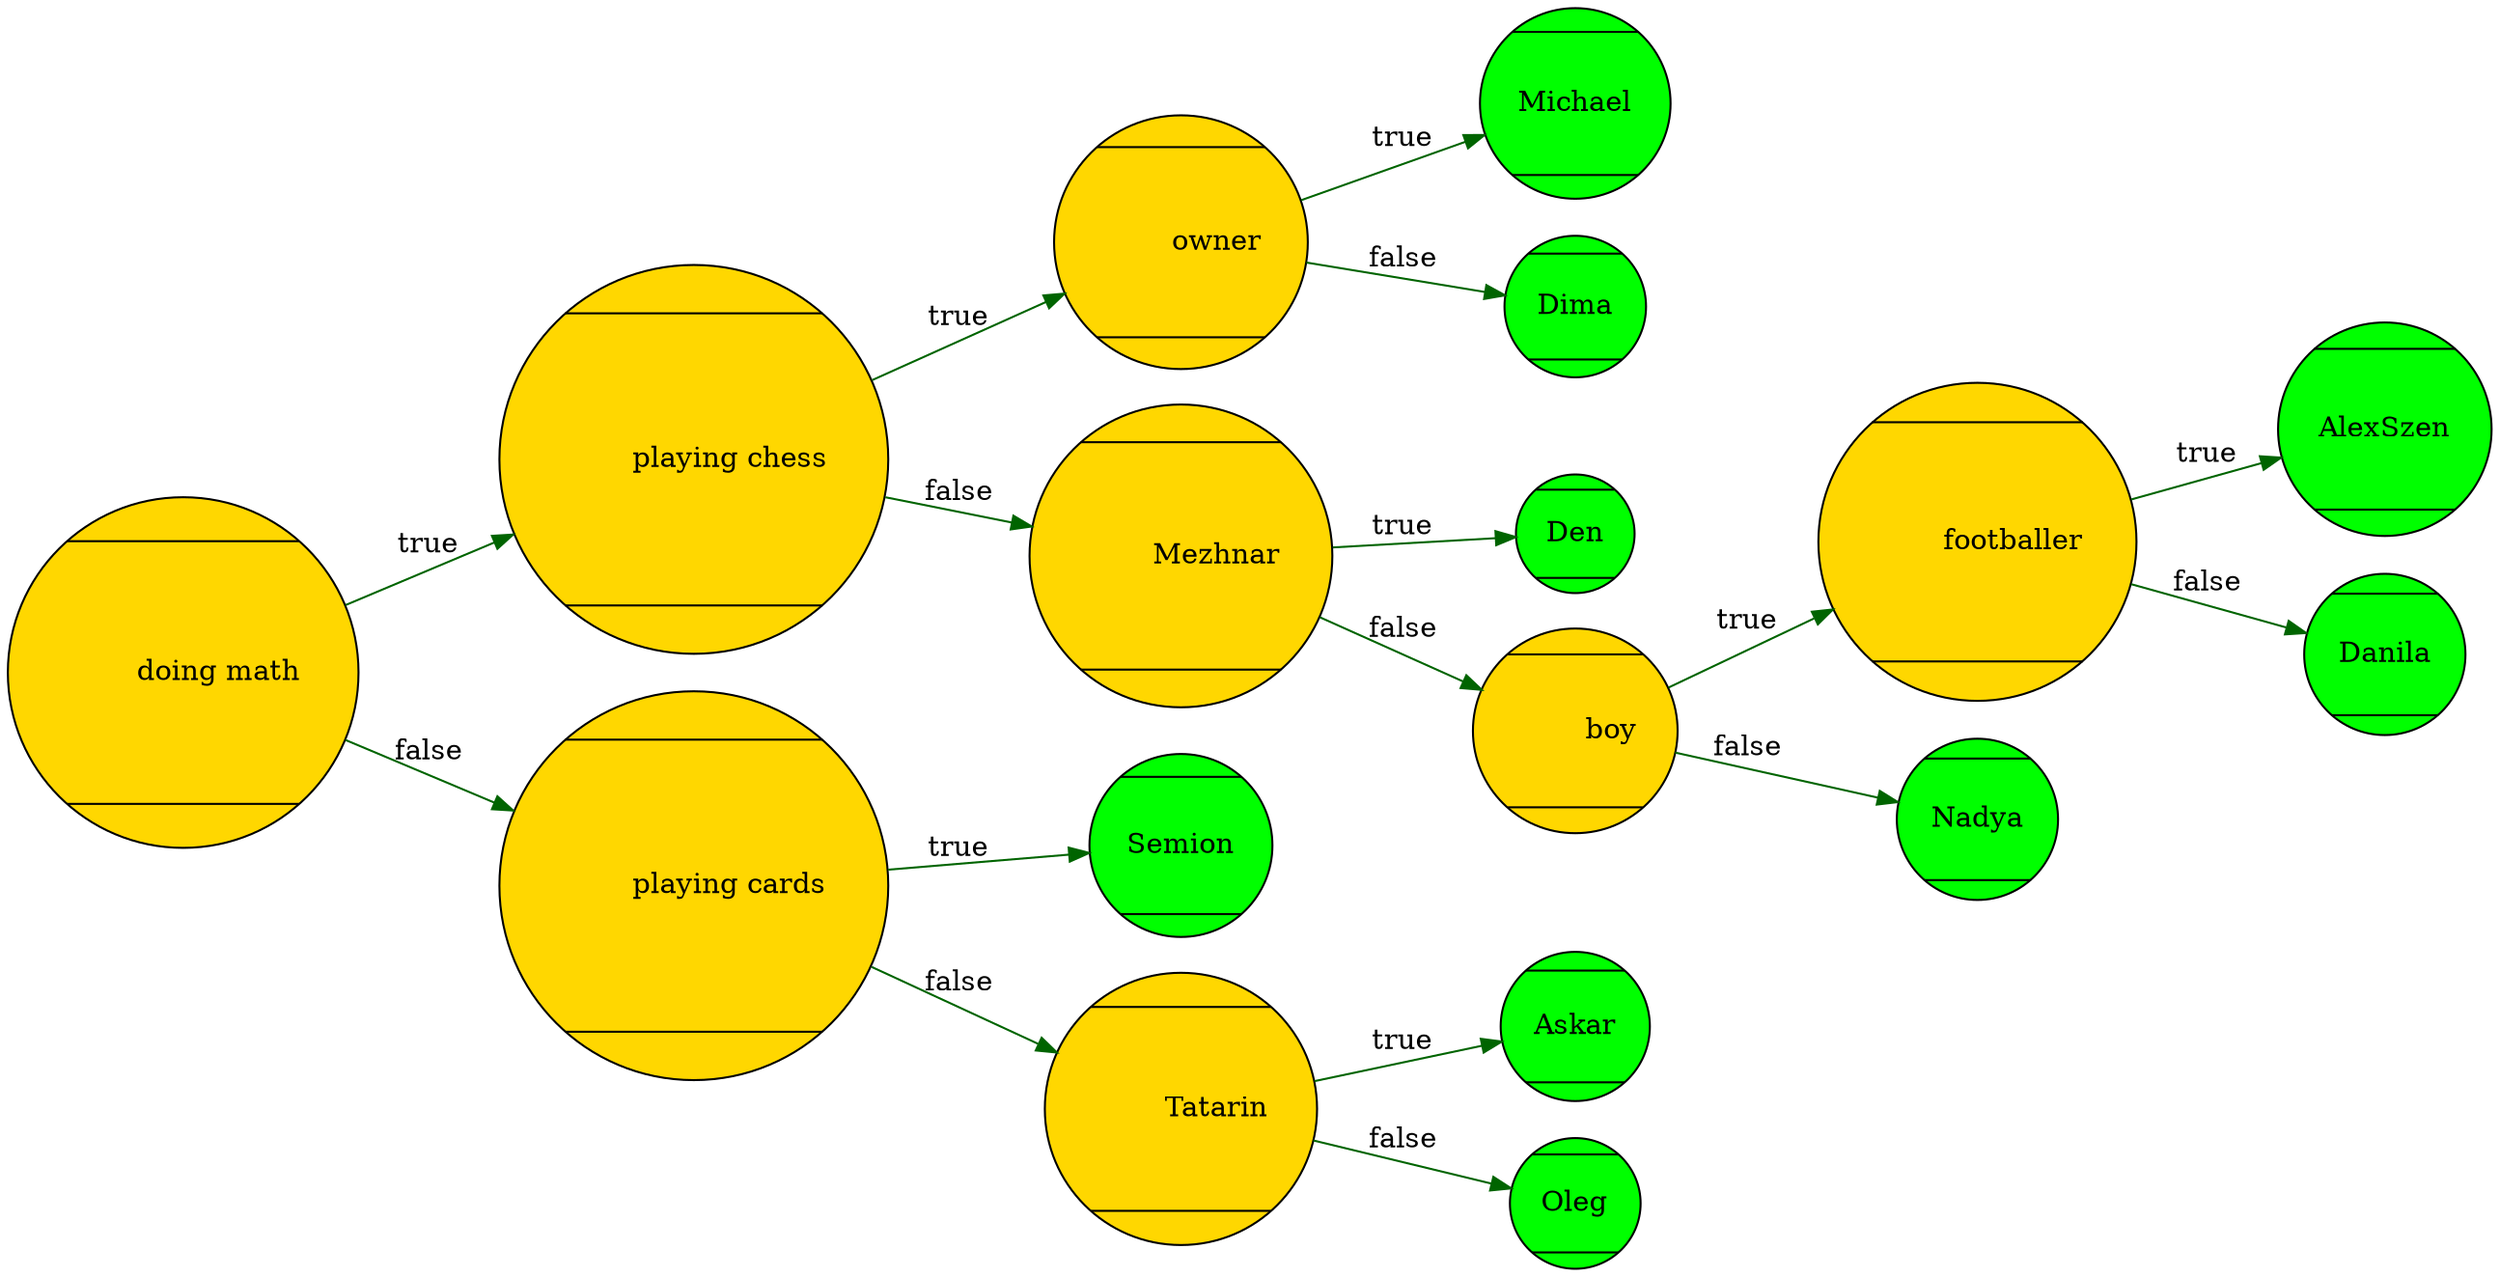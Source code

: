 digraph G{
edge [color = "darkgreen"];
rankdir = "LR";
node [shape = Mcircle];
node [color = "#000000", shape = Mcircle];
node0x561e26543400[ style = "filled, rounded", fillcolor = "gold"]node0x561e26543400 [label="	doing math
"];
node0x561e26544700[ style = "filled, rounded", fillcolor = "gold"]node0x561e26544700 [label="	playing chess
"];
node0x561e26544760[ style = "filled, rounded", fillcolor = "gold"]node0x561e26544760 [label="	owner
"];
node0x561e265447c0[ style = "filled, rounded", fillcolor = "lime"]node0x561e265447c0 [label="Michael
"];
node0x561e26544820[ style = "filled, rounded", fillcolor = "lime"]node0x561e26544820 [label="Dima
"];
node0x561e26544880[ style = "filled, rounded", fillcolor = "gold"]node0x561e26544880 [label="	Mezhnar
"];
node0x561e265448e0[ style = "filled, rounded", fillcolor = "lime"]node0x561e265448e0 [label="Den
"];
node0x561e26544940[ style = "filled, rounded", fillcolor = "gold"]node0x561e26544940 [label="	boy
"];
node0x561e265449a0[ style = "filled, rounded", fillcolor = "gold"]node0x561e265449a0 [label="	footballer
"];
node0x561e26544a00[ style = "filled, rounded", fillcolor = "lime"]node0x561e26544a00 [label="AlexSzen
"];
node0x561e26544a60[ style = "filled, rounded", fillcolor = "lime"]node0x561e26544a60 [label="Danila
"];
node0x561e26544ac0[ style = "filled, rounded", fillcolor = "lime"]node0x561e26544ac0 [label="Nadya
"];
node0x561e26544b20[ style = "filled, rounded", fillcolor = "gold"]node0x561e26544b20 [label="	playing cards
"];
node0x561e26544b80[ style = "filled, rounded", fillcolor = "lime"]node0x561e26544b80 [label="Semion
"];
node0x561e26544be0[ style = "filled, rounded", fillcolor = "gold"]node0x561e26544be0 [label="	Tatarin
"];
node0x561e26544c40[ style = "filled, rounded", fillcolor = "lime"]node0x561e26544c40 [label="Askar
"];
node0x561e26544ca0[ style = "filled, rounded", fillcolor = "lime"]node0x561e26544ca0 [label="Oleg
"];
node0x561e26543400 -> node0x561e26544b20 [label="false"];
node0x561e26544b20 -> node0x561e26544be0 [label="false"];
node0x561e26544be0 -> node0x561e26544ca0 [label="false"];
node0x561e26544be0 -> node0x561e26544c40 [label="true"];
node0x561e26544b20 -> node0x561e26544b80 [label="true"];
node0x561e26543400 -> node0x561e26544700 [label="true"];
node0x561e26544700 -> node0x561e26544880 [label="false"];
node0x561e26544880 -> node0x561e26544940 [label="false"];
node0x561e26544940 -> node0x561e26544ac0 [label="false"];
node0x561e26544940 -> node0x561e265449a0 [label="true"];
node0x561e265449a0 -> node0x561e26544a60 [label="false"];
node0x561e265449a0 -> node0x561e26544a00 [label="true"];
node0x561e26544880 -> node0x561e265448e0 [label="true"];
node0x561e26544700 -> node0x561e26544760 [label="true"];
node0x561e26544760 -> node0x561e26544820 [label="false"];
node0x561e26544760 -> node0x561e265447c0 [label="true"];
}

